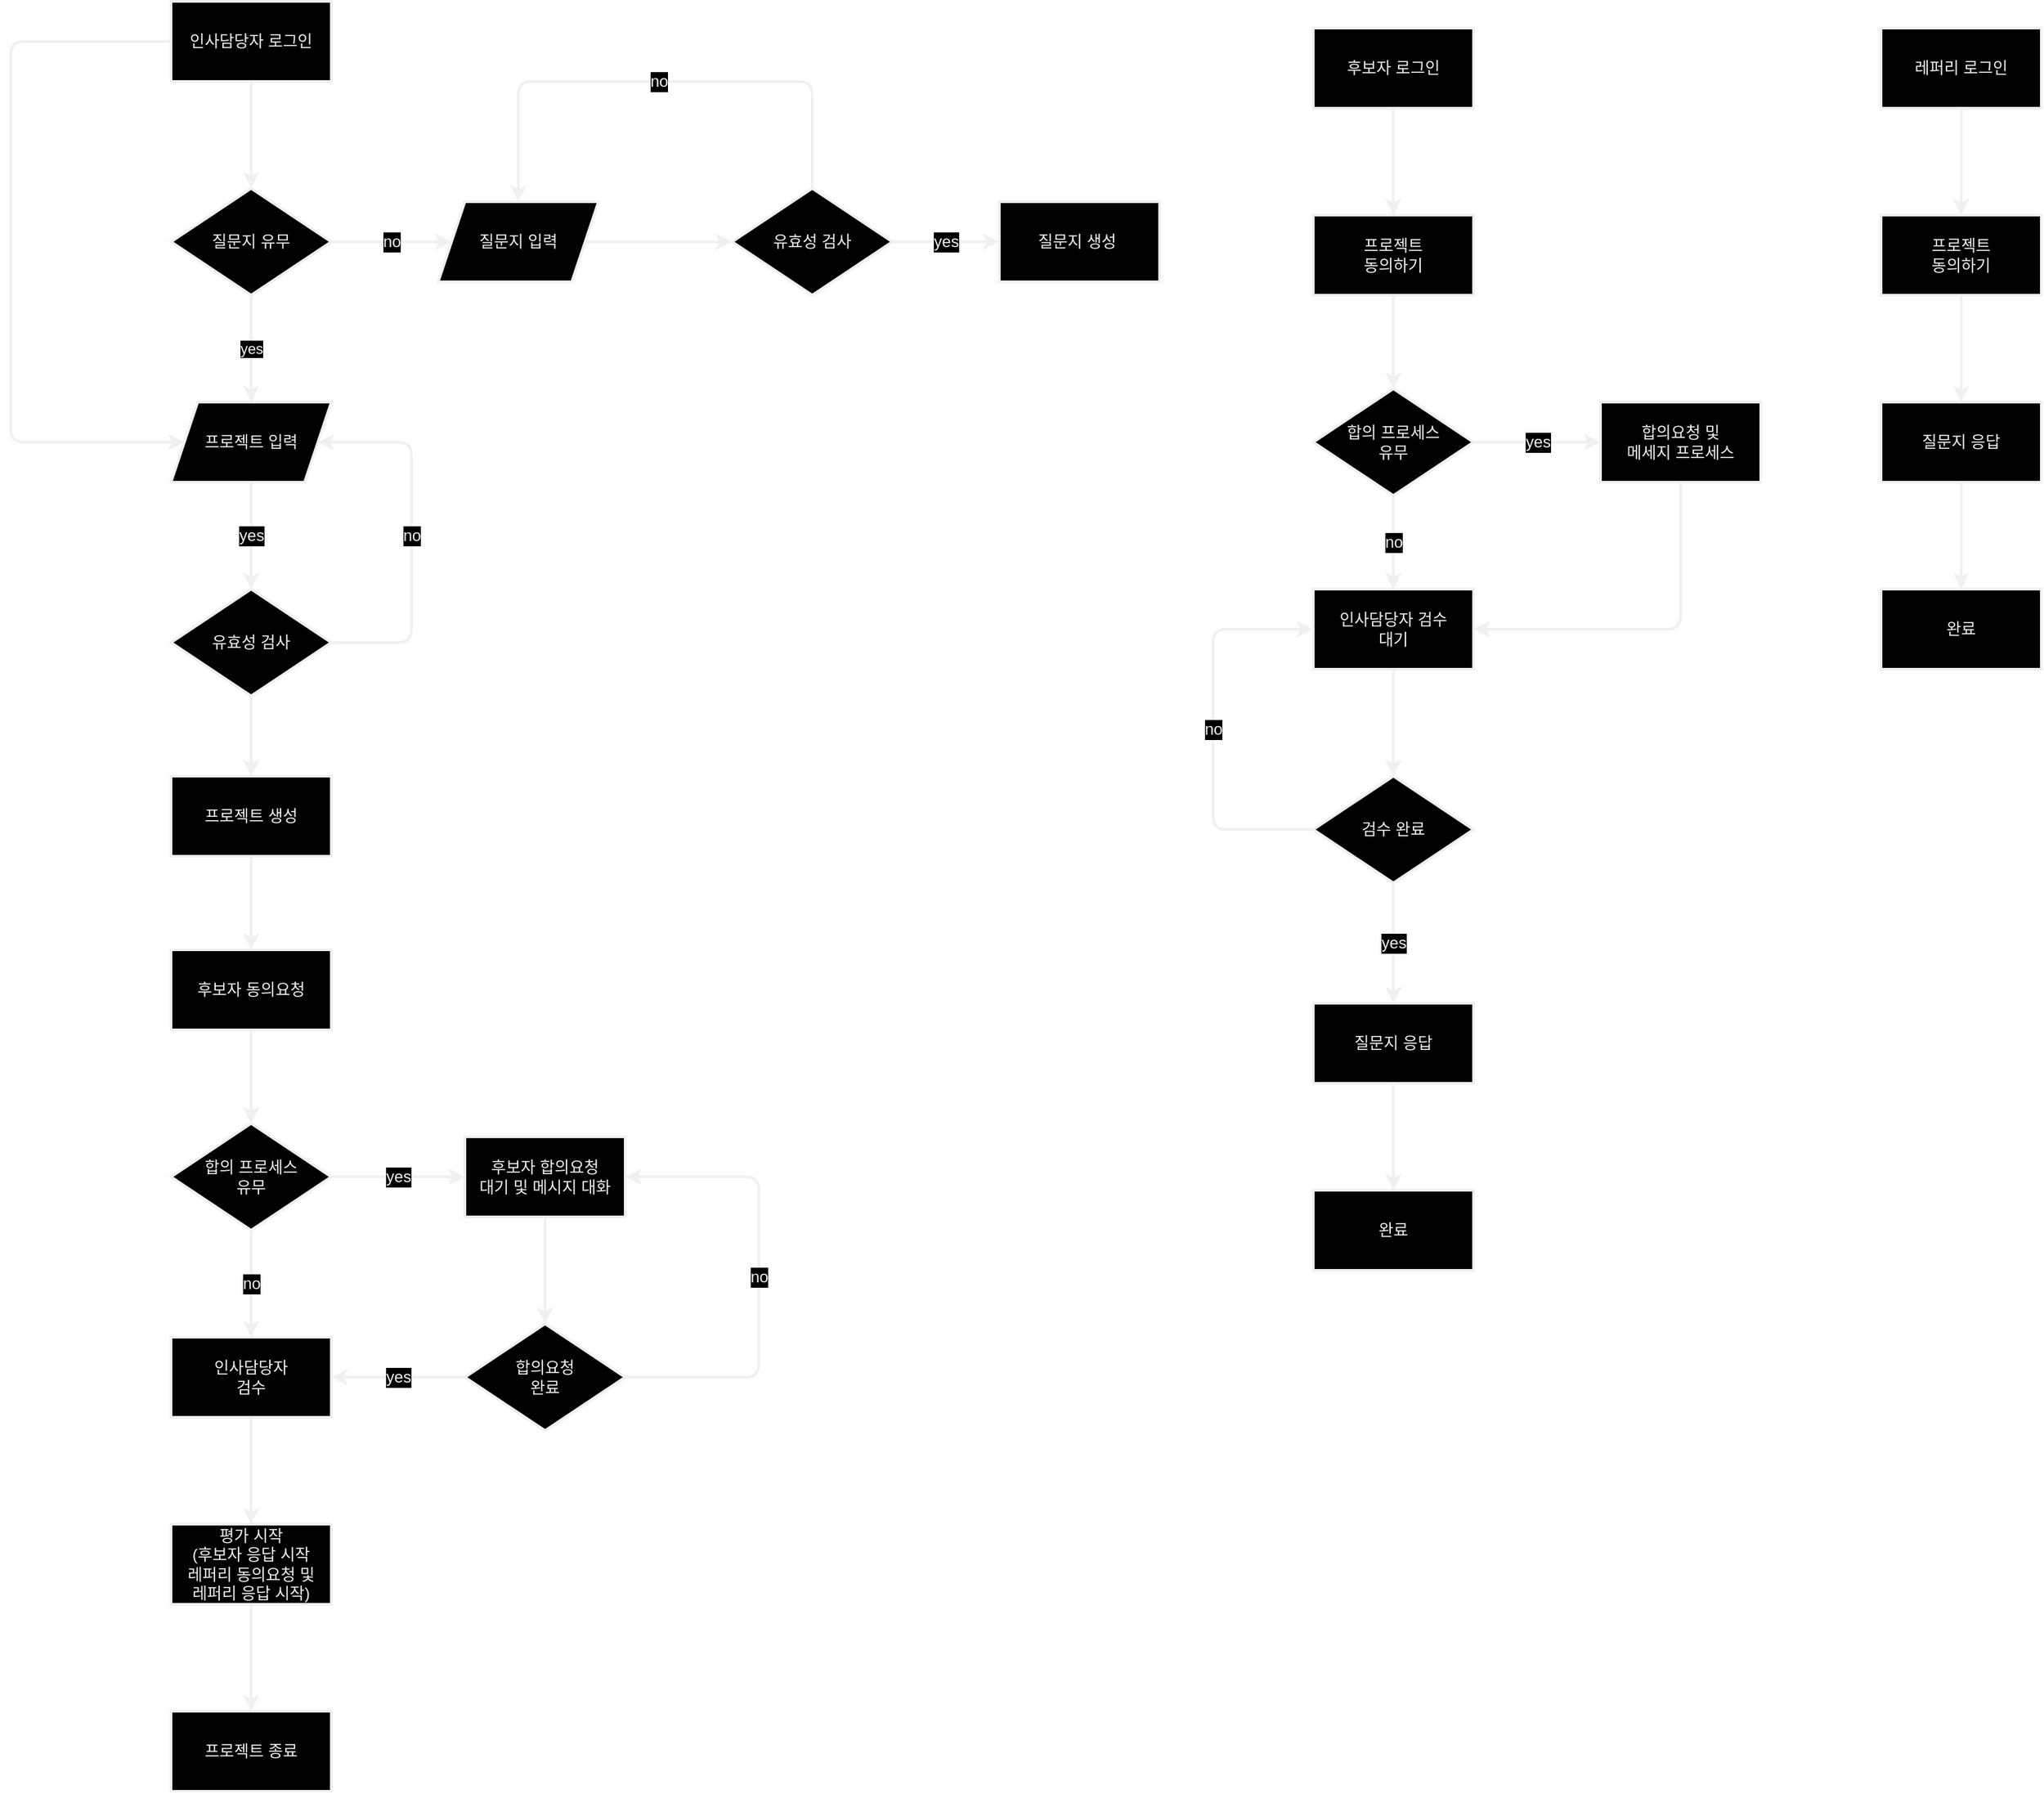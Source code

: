 <mxfile scale="1" border="0">
    <diagram id="-TkkRAmG4_V0f1dHDEug" name="Page-1">
        <mxGraphModel dx="1369" dy="1294" grid="1" gridSize="10" guides="1" tooltips="1" connect="1" arrows="1" fold="1" page="1" pageScale="1" pageWidth="850" pageHeight="1100" background="none" math="0" shadow="0">
            <root>
                <mxCell id="0"/>
                <mxCell id="1" parent="0"/>
                <mxCell id="5" style="edgeStyle=none;html=1;exitX=0.5;exitY=1;exitDx=0;exitDy=0;entryX=0.5;entryY=0;entryDx=0;entryDy=0;strokeWidth=2;fillColor=#000000;labelBackgroundColor=#000000;labelBorderColor=none;fontStyle=0;strokeColor=#F0F0F0;fontColor=#F0F0F0;" parent="1" source="3" target="17" edge="1">
                    <mxGeometry relative="1" as="geometry">
                        <mxPoint x="270" y="280" as="targetPoint"/>
                    </mxGeometry>
                </mxCell>
                <mxCell id="28" style="edgeStyle=none;html=1;exitX=0;exitY=0.5;exitDx=0;exitDy=0;entryX=0;entryY=0.5;entryDx=0;entryDy=0;fontFamily=Helvetica;fontSize=12;fontColor=#F0F0F0;strokeWidth=2;fillColor=#000000;labelBackgroundColor=#000000;labelBorderColor=none;fontStyle=0;strokeColor=#F0F0F0;" parent="1" source="3" target="25" edge="1">
                    <mxGeometry relative="1" as="geometry">
                        <Array as="points">
                            <mxPoint x="90" y="210"/>
                            <mxPoint x="90" y="360"/>
                            <mxPoint x="90" y="510"/>
                        </Array>
                    </mxGeometry>
                </mxCell>
                <mxCell id="3" value="인사담당자 로그인" style="rounded=0;whiteSpace=wrap;html=1;strokeWidth=2;fillColor=#000000;labelBackgroundColor=#000000;labelBorderColor=none;fontStyle=0;strokeColor=#F0F0F0;fontColor=#F0F0F0;" parent="1" vertex="1">
                    <mxGeometry x="210" y="180" width="120" height="60" as="geometry"/>
                </mxCell>
                <mxCell id="6" value="yes" style="edgeStyle=none;html=1;exitX=0.5;exitY=1;exitDx=0;exitDy=0;entryX=0.5;entryY=0;entryDx=0;entryDy=0;strokeWidth=2;fillColor=#000000;labelBackgroundColor=#000000;labelBorderColor=none;fontStyle=0;strokeColor=#F0F0F0;fontColor=#F0F0F0;" parent="1" source="17" target="25" edge="1">
                    <mxGeometry relative="1" as="geometry">
                        <mxPoint x="270" y="350" as="sourcePoint"/>
                        <mxPoint x="270" y="410" as="targetPoint"/>
                    </mxGeometry>
                </mxCell>
                <mxCell id="27" value="no" style="edgeStyle=none;html=1;fontFamily=Helvetica;fontSize=12;fontColor=#F0F0F0;strokeWidth=2;fillColor=#000000;labelBackgroundColor=#000000;labelBorderColor=none;fontStyle=0;strokeColor=#F0F0F0;" parent="1" source="17" target="26" edge="1">
                    <mxGeometry relative="1" as="geometry"/>
                </mxCell>
                <mxCell id="17" value="질문지 유무" style="rhombus;whiteSpace=wrap;html=1;rounded=0;shadow=0;fontFamily=Helvetica;fontSize=12;strokeWidth=2;fillColor=#000000;labelBackgroundColor=#000000;labelBorderColor=none;fontStyle=0;strokeColor=#F0F0F0;fontColor=#F0F0F0;" parent="1" vertex="1">
                    <mxGeometry x="210" y="320" width="120" height="80" as="geometry"/>
                </mxCell>
                <mxCell id="39" value="yes" style="edgeStyle=none;html=1;exitX=0.5;exitY=1;exitDx=0;exitDy=0;entryX=0.5;entryY=0;entryDx=0;entryDy=0;fontFamily=Helvetica;fontSize=12;fontColor=#F0F0F0;strokeWidth=2;fillColor=#000000;labelBackgroundColor=#000000;labelBorderColor=none;fontStyle=0;strokeColor=#F0F0F0;" parent="1" source="25" target="38" edge="1">
                    <mxGeometry relative="1" as="geometry"/>
                </mxCell>
                <mxCell id="25" value="프로젝트 입력" style="shape=parallelogram;perimeter=parallelogramPerimeter;whiteSpace=wrap;html=1;fixedSize=1;rounded=0;shadow=0;fontFamily=Helvetica;fontSize=12;strokeWidth=2;fillColor=#000000;labelBackgroundColor=#000000;labelBorderColor=none;fontStyle=0;strokeColor=#F0F0F0;fontColor=#F0F0F0;" parent="1" vertex="1">
                    <mxGeometry x="210" y="480" width="120" height="60" as="geometry"/>
                </mxCell>
                <mxCell id="30" value="" style="edgeStyle=none;html=1;fontFamily=Helvetica;fontSize=12;fontColor=#F0F0F0;strokeWidth=2;fillColor=#000000;labelBackgroundColor=#000000;labelBorderColor=none;fontStyle=0;strokeColor=#F0F0F0;" parent="1" source="26" target="29" edge="1">
                    <mxGeometry relative="1" as="geometry"/>
                </mxCell>
                <mxCell id="26" value="질문지 입력" style="shape=parallelogram;perimeter=parallelogramPerimeter;whiteSpace=wrap;html=1;fixedSize=1;rounded=0;shadow=0;strokeWidth=2;fillColor=#000000;labelBackgroundColor=#000000;labelBorderColor=none;fontStyle=0;strokeColor=#F0F0F0;fontColor=#F0F0F0;" parent="1" vertex="1">
                    <mxGeometry x="410" y="330" width="120" height="60" as="geometry"/>
                </mxCell>
                <mxCell id="34" value="yes" style="edgeStyle=none;html=1;fontFamily=Helvetica;fontSize=12;fontColor=#F0F0F0;strokeWidth=2;fillColor=#000000;labelBackgroundColor=#000000;labelBorderColor=none;fontStyle=0;strokeColor=#F0F0F0;" parent="1" source="29" target="33" edge="1">
                    <mxGeometry relative="1" as="geometry"/>
                </mxCell>
                <mxCell id="35" value="no" style="edgeStyle=none;html=1;exitX=0.5;exitY=0;exitDx=0;exitDy=0;entryX=0.5;entryY=0;entryDx=0;entryDy=0;fontFamily=Helvetica;fontSize=12;fontColor=#F0F0F0;strokeWidth=2;fillColor=#000000;labelBackgroundColor=#000000;labelBorderColor=none;fontStyle=0;strokeColor=#F0F0F0;" parent="1" source="29" target="26" edge="1">
                    <mxGeometry relative="1" as="geometry">
                        <Array as="points">
                            <mxPoint x="690" y="240"/>
                            <mxPoint x="570" y="240"/>
                            <mxPoint x="470" y="240"/>
                        </Array>
                    </mxGeometry>
                </mxCell>
                <mxCell id="29" value="유효성 검사" style="rhombus;whiteSpace=wrap;html=1;rounded=0;shadow=0;strokeWidth=2;fillColor=#000000;labelBackgroundColor=#000000;labelBorderColor=none;fontStyle=0;strokeColor=#F0F0F0;fontColor=#F0F0F0;" parent="1" vertex="1">
                    <mxGeometry x="630" y="320" width="120" height="80" as="geometry"/>
                </mxCell>
                <mxCell id="33" value="질문지 생성&amp;nbsp;" style="whiteSpace=wrap;html=1;rounded=0;shadow=0;strokeWidth=2;fillColor=#000000;labelBackgroundColor=#000000;labelBorderColor=none;fontStyle=0;strokeColor=#F0F0F0;fontColor=#F0F0F0;" parent="1" vertex="1">
                    <mxGeometry x="830" y="330" width="120" height="60" as="geometry"/>
                </mxCell>
                <mxCell id="40" value="no" style="edgeStyle=none;html=1;exitX=1;exitY=0.5;exitDx=0;exitDy=0;entryX=1;entryY=0.5;entryDx=0;entryDy=0;fontFamily=Helvetica;fontSize=12;fontColor=#F0F0F0;strokeWidth=2;fillColor=#000000;labelBackgroundColor=#000000;labelBorderColor=none;fontStyle=0;strokeColor=#F0F0F0;" parent="1" source="38" target="25" edge="1">
                    <mxGeometry relative="1" as="geometry">
                        <Array as="points">
                            <mxPoint x="390" y="660"/>
                            <mxPoint x="390" y="590"/>
                            <mxPoint x="390" y="510"/>
                        </Array>
                    </mxGeometry>
                </mxCell>
                <mxCell id="42" style="edgeStyle=none;html=1;exitX=0.5;exitY=1;exitDx=0;exitDy=0;fontFamily=Helvetica;fontSize=12;fontColor=#F0F0F0;strokeWidth=2;fillColor=#000000;labelBackgroundColor=#000000;labelBorderColor=none;fontStyle=0;strokeColor=#F0F0F0;" parent="1" source="38" target="41" edge="1">
                    <mxGeometry relative="1" as="geometry"/>
                </mxCell>
                <mxCell id="38" value="유효성 검사" style="rhombus;whiteSpace=wrap;html=1;rounded=0;shadow=0;fontFamily=Helvetica;fontSize=12;strokeWidth=2;fillColor=#000000;labelBackgroundColor=#000000;labelBorderColor=none;fontStyle=0;strokeColor=#F0F0F0;fontColor=#F0F0F0;" parent="1" vertex="1">
                    <mxGeometry x="210" y="620" width="120" height="80" as="geometry"/>
                </mxCell>
                <mxCell id="44" style="edgeStyle=none;html=1;exitX=0.5;exitY=1;exitDx=0;exitDy=0;fontFamily=Helvetica;fontSize=12;fontColor=#F0F0F0;entryX=0.5;entryY=0;entryDx=0;entryDy=0;strokeWidth=2;fillColor=#000000;labelBackgroundColor=#000000;labelBorderColor=none;fontStyle=0;strokeColor=#F0F0F0;" parent="1" source="41" target="45" edge="1">
                    <mxGeometry relative="1" as="geometry">
                        <mxPoint x="300" y="890" as="targetPoint"/>
                    </mxGeometry>
                </mxCell>
                <mxCell id="41" value="프로젝트 생성" style="whiteSpace=wrap;html=1;rounded=0;shadow=0;strokeWidth=2;fillColor=#000000;labelBackgroundColor=#000000;labelBorderColor=none;fontStyle=0;strokeColor=#F0F0F0;fontColor=#F0F0F0;" parent="1" vertex="1">
                    <mxGeometry x="210" y="760" width="120" height="60" as="geometry"/>
                </mxCell>
                <mxCell id="57" style="edgeStyle=none;html=1;exitX=0.5;exitY=1;exitDx=0;exitDy=0;entryX=0.5;entryY=0;entryDx=0;entryDy=0;fontFamily=Helvetica;fontSize=12;fontColor=#F0F0F0;strokeWidth=2;fillColor=#000000;labelBackgroundColor=#000000;labelBorderColor=none;fontStyle=0;strokeColor=#F0F0F0;" parent="1" source="45" target="56" edge="1">
                    <mxGeometry relative="1" as="geometry"/>
                </mxCell>
                <mxCell id="45" value="후보자 동의요청" style="whiteSpace=wrap;html=1;rounded=0;shadow=0;strokeWidth=2;fillColor=#000000;labelBackgroundColor=#000000;labelBorderColor=none;fontStyle=0;strokeColor=#F0F0F0;fontColor=#F0F0F0;" parent="1" vertex="1">
                    <mxGeometry x="210" y="890" width="120" height="60" as="geometry"/>
                </mxCell>
                <mxCell id="74" style="edgeStyle=none;html=1;exitX=0.5;exitY=1;exitDx=0;exitDy=0;entryX=0.5;entryY=0;entryDx=0;entryDy=0;fontFamily=Helvetica;fontSize=12;fontColor=#F0F0F0;strokeWidth=2;fillColor=#000000;labelBackgroundColor=#000000;labelBorderColor=none;fontStyle=0;strokeColor=#F0F0F0;" parent="1" source="46" target="73" edge="1">
                    <mxGeometry relative="1" as="geometry"/>
                </mxCell>
                <mxCell id="46" value="후보자 로그인" style="rounded=0;whiteSpace=wrap;html=1;strokeWidth=2;fillColor=#000000;labelBackgroundColor=#000000;labelBorderColor=none;fontStyle=0;strokeColor=#F0F0F0;fontColor=#F0F0F0;" parent="1" vertex="1">
                    <mxGeometry x="1065" y="200" width="120" height="60" as="geometry"/>
                </mxCell>
                <mxCell id="59" value="no" style="edgeStyle=none;html=1;fontFamily=Helvetica;fontSize=12;fontColor=#F0F0F0;strokeWidth=2;fillColor=#000000;labelBackgroundColor=#000000;labelBorderColor=none;fontStyle=0;strokeColor=#F0F0F0;" parent="1" source="56" target="58" edge="1">
                    <mxGeometry relative="1" as="geometry"/>
                </mxCell>
                <mxCell id="61" value="yes" style="edgeStyle=none;html=1;fontFamily=Helvetica;fontSize=12;fontColor=#F0F0F0;strokeWidth=2;fillColor=#000000;labelBackgroundColor=#000000;labelBorderColor=none;fontStyle=0;strokeColor=#F0F0F0;" parent="1" source="56" target="60" edge="1">
                    <mxGeometry relative="1" as="geometry"/>
                </mxCell>
                <mxCell id="56" value="합의 프로세스&lt;br&gt;유무" style="rhombus;whiteSpace=wrap;html=1;rounded=0;shadow=0;fontFamily=Helvetica;fontSize=12;strokeWidth=2;fillColor=#000000;labelBackgroundColor=#000000;labelBorderColor=none;fontStyle=0;strokeColor=#F0F0F0;fontColor=#F0F0F0;" parent="1" vertex="1">
                    <mxGeometry x="210" y="1020" width="120" height="80" as="geometry"/>
                </mxCell>
                <mxCell id="69" value="" style="edgeStyle=none;html=1;fontFamily=Helvetica;fontSize=12;fontColor=#F0F0F0;strokeWidth=2;fillColor=#000000;labelBackgroundColor=#000000;labelBorderColor=none;fontStyle=0;strokeColor=#F0F0F0;" parent="1" source="58" target="68" edge="1">
                    <mxGeometry relative="1" as="geometry"/>
                </mxCell>
                <mxCell id="58" value="인사담당자&lt;br&gt;검수" style="whiteSpace=wrap;html=1;rounded=0;shadow=0;strokeWidth=2;fillColor=#000000;labelBackgroundColor=#000000;labelBorderColor=none;fontStyle=0;strokeColor=#F0F0F0;fontColor=#F0F0F0;" parent="1" vertex="1">
                    <mxGeometry x="210" y="1180" width="120" height="60" as="geometry"/>
                </mxCell>
                <mxCell id="63" style="edgeStyle=none;html=1;exitX=0.5;exitY=1;exitDx=0;exitDy=0;fontFamily=Helvetica;fontSize=12;fontColor=#F0F0F0;strokeWidth=2;fillColor=#000000;labelBackgroundColor=#000000;labelBorderColor=none;fontStyle=0;strokeColor=#F0F0F0;" parent="1" source="60" target="62" edge="1">
                    <mxGeometry relative="1" as="geometry"/>
                </mxCell>
                <mxCell id="60" value="후보자 합의요청&lt;br&gt;대기 및 메시지 대화" style="whiteSpace=wrap;html=1;rounded=0;shadow=0;strokeWidth=2;fillColor=#000000;labelBackgroundColor=#000000;labelBorderColor=none;fontStyle=0;strokeColor=#F0F0F0;fontColor=#F0F0F0;" parent="1" vertex="1">
                    <mxGeometry x="430" y="1030" width="120" height="60" as="geometry"/>
                </mxCell>
                <mxCell id="66" value="yes" style="edgeStyle=none;html=1;exitX=0;exitY=0.5;exitDx=0;exitDy=0;entryX=1;entryY=0.5;entryDx=0;entryDy=0;fontFamily=Helvetica;fontSize=12;fontColor=#F0F0F0;strokeWidth=2;fillColor=#000000;labelBackgroundColor=#000000;labelBorderColor=none;fontStyle=0;strokeColor=#F0F0F0;" parent="1" source="62" target="58" edge="1">
                    <mxGeometry relative="1" as="geometry"/>
                </mxCell>
                <mxCell id="67" value="no" style="edgeStyle=none;html=1;exitX=1;exitY=0.5;exitDx=0;exitDy=0;entryX=1;entryY=0.5;entryDx=0;entryDy=0;fontFamily=Helvetica;fontSize=12;fontColor=#F0F0F0;strokeWidth=2;fillColor=#000000;labelBackgroundColor=#000000;labelBorderColor=none;fontStyle=0;strokeColor=#F0F0F0;" parent="1" source="62" target="60" edge="1">
                    <mxGeometry relative="1" as="geometry">
                        <Array as="points">
                            <mxPoint x="650" y="1210"/>
                            <mxPoint x="650" y="1140"/>
                            <mxPoint x="650" y="1060"/>
                        </Array>
                    </mxGeometry>
                </mxCell>
                <mxCell id="62" value="합의요청&lt;br&gt;완료" style="rhombus;whiteSpace=wrap;html=1;rounded=0;shadow=0;fontFamily=Helvetica;fontSize=12;strokeWidth=2;fillColor=#000000;labelBackgroundColor=#000000;labelBorderColor=none;fontStyle=0;strokeColor=#F0F0F0;fontColor=#F0F0F0;" parent="1" vertex="1">
                    <mxGeometry x="430" y="1170" width="120" height="80" as="geometry"/>
                </mxCell>
                <mxCell id="71" value="" style="edgeStyle=none;html=1;fontFamily=Helvetica;fontSize=12;fontColor=#F0F0F0;strokeWidth=2;fillColor=#000000;labelBackgroundColor=#000000;labelBorderColor=none;fontStyle=0;strokeColor=#F0F0F0;" parent="1" source="68" target="70" edge="1">
                    <mxGeometry relative="1" as="geometry"/>
                </mxCell>
                <mxCell id="68" value="평가 시작&lt;br&gt;(후보자 응답 시작&lt;br&gt;레퍼리 동의요청 및&lt;br&gt;레퍼리 응답 시작)" style="whiteSpace=wrap;html=1;rounded=0;shadow=0;strokeWidth=2;fillColor=#000000;labelBackgroundColor=#000000;labelBorderColor=none;fontStyle=0;strokeColor=#F0F0F0;fontColor=#F0F0F0;" parent="1" vertex="1">
                    <mxGeometry x="210" y="1320" width="120" height="60" as="geometry"/>
                </mxCell>
                <mxCell id="70" value="프로젝트 종료" style="whiteSpace=wrap;html=1;rounded=0;shadow=0;strokeWidth=2;fillColor=#000000;labelBackgroundColor=#000000;labelBorderColor=none;fontStyle=0;strokeColor=#F0F0F0;fontColor=#F0F0F0;" parent="1" vertex="1">
                    <mxGeometry x="210" y="1460" width="120" height="60" as="geometry"/>
                </mxCell>
                <mxCell id="79" style="edgeStyle=none;html=1;exitX=0.5;exitY=1;exitDx=0;exitDy=0;entryX=0.5;entryY=0;entryDx=0;entryDy=0;fontFamily=Helvetica;fontSize=12;fontColor=#F0F0F0;strokeWidth=2;fillColor=#000000;labelBackgroundColor=#000000;labelBorderColor=none;fontStyle=0;strokeColor=#F0F0F0;" parent="1" source="73" target="77" edge="1">
                    <mxGeometry relative="1" as="geometry"/>
                </mxCell>
                <mxCell id="73" value="프로젝트&lt;br&gt;동의하기" style="whiteSpace=wrap;html=1;rounded=0;shadow=0;strokeWidth=2;fillColor=#000000;labelBackgroundColor=#000000;labelBorderColor=none;fontStyle=0;strokeColor=#F0F0F0;fontColor=#F0F0F0;" parent="1" vertex="1">
                    <mxGeometry x="1065" y="340" width="120" height="60" as="geometry"/>
                </mxCell>
                <mxCell id="81" value="yes" style="edgeStyle=none;html=1;fontFamily=Helvetica;fontSize=12;fontColor=#F0F0F0;entryX=0;entryY=0.5;entryDx=0;entryDy=0;exitX=1;exitY=0.5;exitDx=0;exitDy=0;strokeWidth=2;fillColor=#000000;labelBackgroundColor=#000000;labelBorderColor=none;fontStyle=0;strokeColor=#F0F0F0;" parent="1" source="77" target="88" edge="1">
                    <mxGeometry relative="1" as="geometry">
                        <mxPoint x="1140" y="610" as="targetPoint"/>
                    </mxGeometry>
                </mxCell>
                <mxCell id="89" value="no" style="edgeStyle=none;html=1;exitX=0.5;exitY=1;exitDx=0;exitDy=0;entryX=0.5;entryY=0;entryDx=0;entryDy=0;fontFamily=Helvetica;fontSize=12;fontColor=#F0F0F0;strokeWidth=2;fillColor=#000000;labelBackgroundColor=#000000;labelBorderColor=none;fontStyle=0;strokeColor=#F0F0F0;" parent="1" source="77" target="80" edge="1">
                    <mxGeometry relative="1" as="geometry"/>
                </mxCell>
                <mxCell id="77" value="합의 프로세스&lt;br&gt;유무" style="rhombus;whiteSpace=wrap;html=1;rounded=0;shadow=0;strokeWidth=2;fillColor=#000000;labelBackgroundColor=#000000;labelBorderColor=none;fontStyle=0;strokeColor=#F0F0F0;fontColor=#F0F0F0;" parent="1" vertex="1">
                    <mxGeometry x="1065" y="470" width="120" height="80" as="geometry"/>
                </mxCell>
                <mxCell id="83" style="edgeStyle=none;html=1;entryX=0.5;entryY=0;entryDx=0;entryDy=0;fontFamily=Helvetica;fontSize=12;fontColor=#F0F0F0;strokeWidth=2;fillColor=#000000;labelBackgroundColor=#000000;labelBorderColor=none;fontStyle=0;strokeColor=#F0F0F0;" parent="1" source="80" target="82" edge="1">
                    <mxGeometry relative="1" as="geometry"/>
                </mxCell>
                <mxCell id="80" value="인사담당자 검수&lt;br&gt;대기" style="whiteSpace=wrap;html=1;rounded=0;shadow=0;strokeWidth=2;fillColor=#000000;labelBackgroundColor=#000000;labelBorderColor=none;fontStyle=0;strokeColor=#F0F0F0;fontColor=#F0F0F0;" parent="1" vertex="1">
                    <mxGeometry x="1065" y="620" width="120" height="60" as="geometry"/>
                </mxCell>
                <mxCell id="85" value="yes" style="edgeStyle=none;html=1;fontFamily=Helvetica;fontSize=12;fontColor=#F0F0F0;strokeWidth=2;fillColor=#000000;labelBackgroundColor=#000000;labelBorderColor=none;fontStyle=0;strokeColor=#F0F0F0;" parent="1" source="82" target="84" edge="1">
                    <mxGeometry relative="1" as="geometry"/>
                </mxCell>
                <mxCell id="86" value="no" style="edgeStyle=none;html=1;exitX=0;exitY=0.5;exitDx=0;exitDy=0;entryX=0;entryY=0.5;entryDx=0;entryDy=0;fontFamily=Helvetica;fontSize=12;fontColor=#F0F0F0;strokeWidth=2;fillColor=#000000;labelBackgroundColor=#000000;labelBorderColor=none;fontStyle=0;strokeColor=#F0F0F0;" parent="1" source="82" target="80" edge="1">
                    <mxGeometry relative="1" as="geometry">
                        <Array as="points">
                            <mxPoint x="990" y="800"/>
                            <mxPoint x="990" y="730"/>
                            <mxPoint x="990" y="650"/>
                        </Array>
                    </mxGeometry>
                </mxCell>
                <mxCell id="82" value="검수 완료" style="rhombus;whiteSpace=wrap;html=1;rounded=0;shadow=0;strokeWidth=2;fillColor=#000000;labelBackgroundColor=#000000;labelBorderColor=none;fontStyle=0;strokeColor=#F0F0F0;fontColor=#F0F0F0;" parent="1" vertex="1">
                    <mxGeometry x="1065" y="760" width="120" height="80" as="geometry"/>
                </mxCell>
                <mxCell id="92" value="" style="edgeStyle=none;html=1;fontFamily=Helvetica;fontSize=12;fontColor=#F0F0F0;strokeWidth=2;fillColor=#000000;labelBackgroundColor=#000000;labelBorderColor=none;fontStyle=0;strokeColor=#F0F0F0;" parent="1" source="84" target="91" edge="1">
                    <mxGeometry relative="1" as="geometry"/>
                </mxCell>
                <mxCell id="84" value="질문지 응답" style="whiteSpace=wrap;html=1;rounded=0;shadow=0;strokeWidth=2;fillColor=#000000;labelBackgroundColor=#000000;labelBorderColor=none;fontStyle=0;strokeColor=#F0F0F0;fontColor=#F0F0F0;" parent="1" vertex="1">
                    <mxGeometry x="1065" y="930" width="120" height="60" as="geometry"/>
                </mxCell>
                <mxCell id="90" style="edgeStyle=none;html=1;exitX=0.5;exitY=1;exitDx=0;exitDy=0;entryX=1;entryY=0.5;entryDx=0;entryDy=0;fontFamily=Helvetica;fontSize=12;fontColor=#F0F0F0;strokeWidth=2;fillColor=#000000;labelBackgroundColor=#000000;labelBorderColor=none;fontStyle=0;strokeColor=#F0F0F0;" parent="1" source="88" target="80" edge="1">
                    <mxGeometry relative="1" as="geometry">
                        <Array as="points">
                            <mxPoint x="1340" y="650"/>
                        </Array>
                    </mxGeometry>
                </mxCell>
                <mxCell id="88" value="합의요청 및&lt;br&gt;메세지 프로세스" style="rounded=0;whiteSpace=wrap;html=1;shadow=0;fontFamily=Helvetica;fontSize=12;strokeWidth=2;fillColor=#000000;labelBackgroundColor=#000000;labelBorderColor=none;fontStyle=0;strokeColor=#F0F0F0;fontColor=#F0F0F0;" parent="1" vertex="1">
                    <mxGeometry x="1280" y="480" width="120" height="60" as="geometry"/>
                </mxCell>
                <mxCell id="91" value="완료" style="whiteSpace=wrap;html=1;rounded=0;shadow=0;strokeWidth=2;fillColor=#000000;labelBackgroundColor=#000000;labelBorderColor=none;fontStyle=0;strokeColor=#F0F0F0;fontColor=#F0F0F0;" parent="1" vertex="1">
                    <mxGeometry x="1065" y="1070" width="120" height="60" as="geometry"/>
                </mxCell>
                <mxCell id="94" style="edgeStyle=none;html=1;entryX=0.5;entryY=0;entryDx=0;entryDy=0;fontFamily=Helvetica;fontSize=12;fontColor=#F0F0F0;strokeWidth=2;fillColor=#000000;labelBackgroundColor=#000000;labelBorderColor=none;fontStyle=0;strokeColor=#F0F0F0;" parent="1" source="95" target="97" edge="1">
                    <mxGeometry relative="1" as="geometry"/>
                </mxCell>
                <mxCell id="95" value="레퍼리 로그인" style="rounded=0;whiteSpace=wrap;html=1;strokeWidth=2;fillColor=#000000;labelBackgroundColor=#000000;labelBorderColor=none;fontStyle=0;strokeColor=#F0F0F0;fontColor=#F0F0F0;" parent="1" vertex="1">
                    <mxGeometry x="1490" y="200" width="120" height="60" as="geometry"/>
                </mxCell>
                <mxCell id="112" style="edgeStyle=none;html=1;exitX=0.5;exitY=1;exitDx=0;exitDy=0;entryX=0.5;entryY=0;entryDx=0;entryDy=0;fontFamily=Helvetica;fontSize=12;fontColor=#F0F0F0;strokeWidth=2;fillColor=#000000;labelBackgroundColor=#000000;labelBorderColor=none;fontStyle=0;strokeColor=#F0F0F0;" parent="1" source="97" target="107" edge="1">
                    <mxGeometry relative="1" as="geometry"/>
                </mxCell>
                <mxCell id="97" value="프로젝트&lt;br&gt;동의하기" style="whiteSpace=wrap;html=1;rounded=0;shadow=0;strokeWidth=2;fillColor=#000000;labelBackgroundColor=#000000;labelBorderColor=none;fontStyle=0;strokeColor=#F0F0F0;fontColor=#F0F0F0;" parent="1" vertex="1">
                    <mxGeometry x="1490" y="340" width="120" height="60" as="geometry"/>
                </mxCell>
                <mxCell id="106" value="" style="edgeStyle=none;html=1;fontFamily=Helvetica;fontSize=12;fontColor=#F0F0F0;strokeWidth=2;fillColor=#000000;labelBackgroundColor=#000000;labelBorderColor=none;fontStyle=0;strokeColor=#F0F0F0;" parent="1" source="107" target="110" edge="1">
                    <mxGeometry relative="1" as="geometry"/>
                </mxCell>
                <mxCell id="107" value="질문지 응답" style="whiteSpace=wrap;html=1;rounded=0;shadow=0;strokeWidth=2;fillColor=#000000;labelBackgroundColor=#000000;labelBorderColor=none;fontStyle=0;strokeColor=#F0F0F0;fontColor=#F0F0F0;" parent="1" vertex="1">
                    <mxGeometry x="1490" y="480" width="120" height="60" as="geometry"/>
                </mxCell>
                <mxCell id="110" value="완료" style="whiteSpace=wrap;html=1;rounded=0;shadow=0;strokeWidth=2;fillColor=#000000;labelBackgroundColor=#000000;labelBorderColor=none;fontStyle=0;strokeColor=#F0F0F0;fontColor=#F0F0F0;" parent="1" vertex="1">
                    <mxGeometry x="1490" y="620" width="120" height="60" as="geometry"/>
                </mxCell>
            </root>
        </mxGraphModel>
    </diagram>
</mxfile>